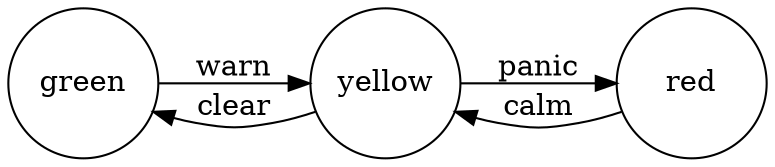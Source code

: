 digraph G {
    rankdir=LR;

    node [shape=doublecircle fixedsize=true width=1]; 
    node [shape=circle fixedsize=true width=1];

    green -> yellow [label="warn"];
    yellow -> red [label="panic"];
    red -> yellow [label="calm"];
    yellow -> green [label="clear"];
}